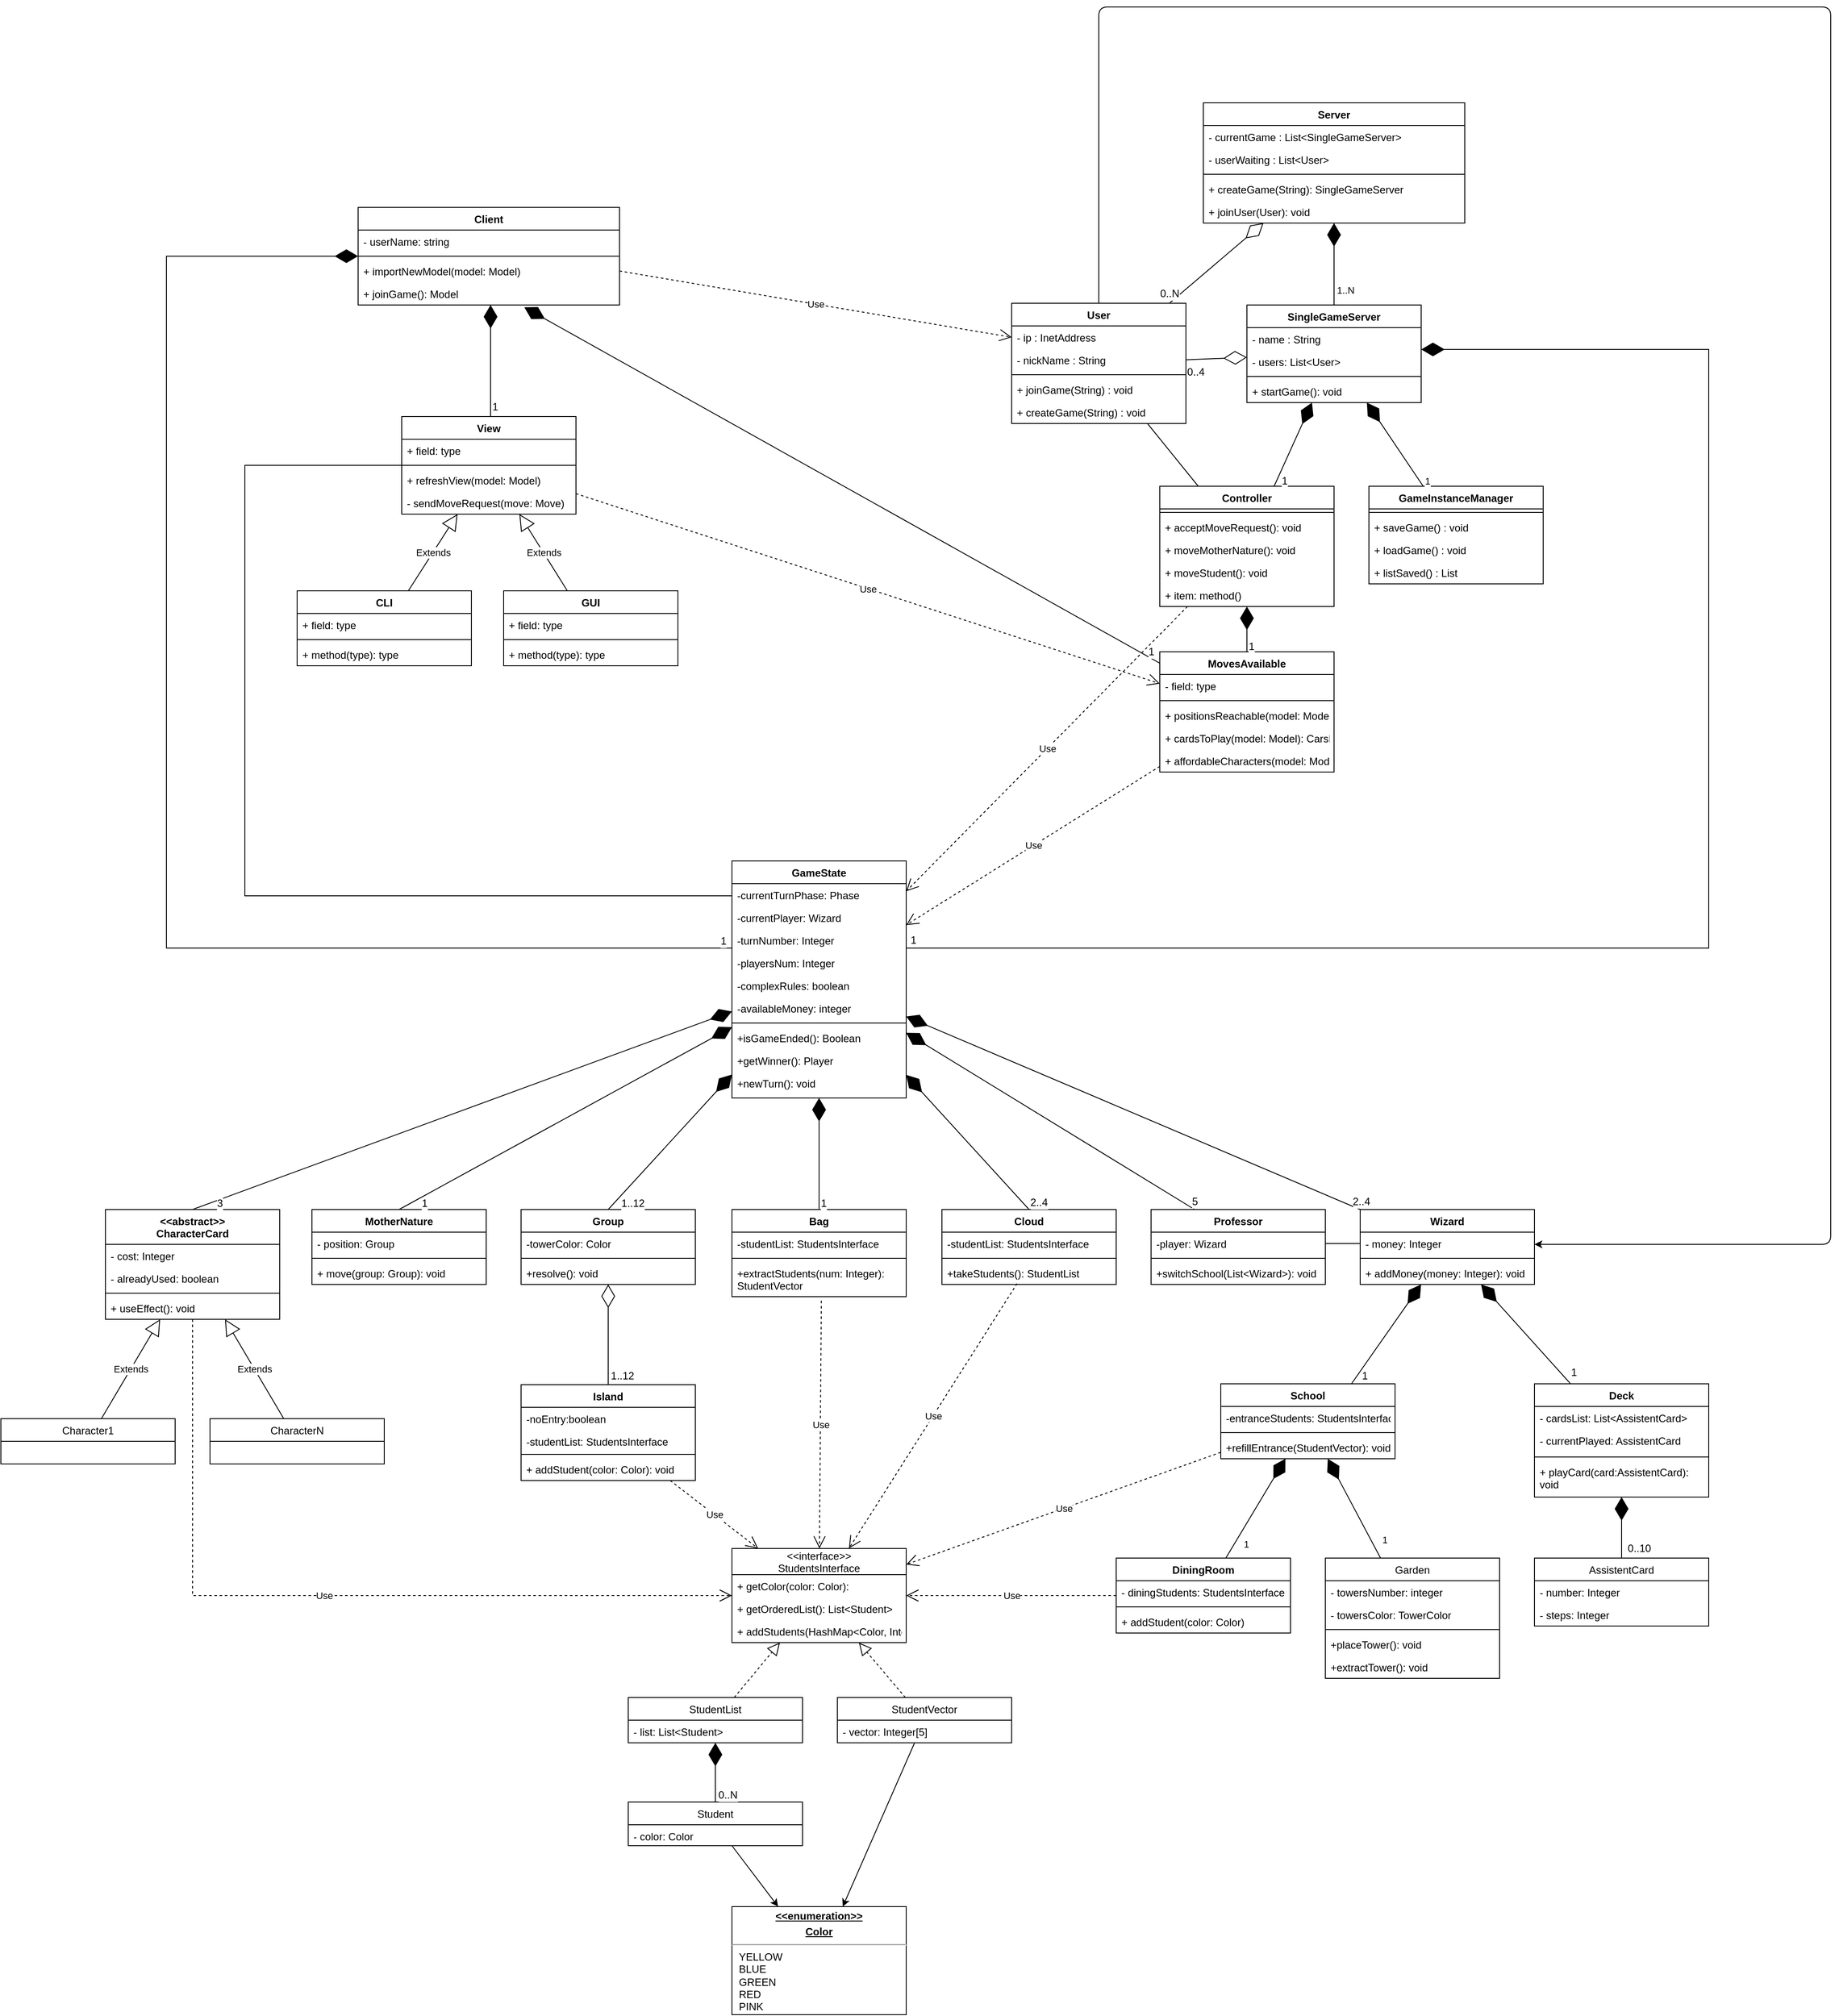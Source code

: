 <mxfile>
    <diagram id="vnExYP4DyEgC0_UBREQZ" name="Page-1">
        <mxGraphModel dx="1917" dy="819" grid="1" gridSize="10" guides="1" tooltips="1" connect="1" arrows="1" fold="1" page="0" pageScale="1" pageWidth="850" pageHeight="1100" math="0" shadow="0">
            <root>
                <mxCell id="0"/>
                <mxCell id="1" parent="0"/>
                <mxCell id="151" value="Use" style="endArrow=open;endSize=12;dashed=1;html=1;rounded=0;edgeStyle=orthogonalEdgeStyle;" parent="1" source="138" target="106" edge="1">
                    <mxGeometry width="160" relative="1" as="geometry">
                        <mxPoint x="-850" y="1529" as="sourcePoint"/>
                        <mxPoint x="-410" y="1780" as="targetPoint"/>
                        <Array as="points">
                            <mxPoint x="-1060" y="1723"/>
                        </Array>
                    </mxGeometry>
                </mxCell>
                <mxCell id="12" value="Server" style="swimlane;fontStyle=1;align=center;verticalAlign=top;childLayout=stackLayout;horizontal=1;startSize=26;horizontalStack=0;resizeParent=1;resizeParentMax=0;resizeLast=0;collapsible=1;marginBottom=0;" parent="1" vertex="1">
                    <mxGeometry x="100" y="10" width="300" height="138" as="geometry"/>
                </mxCell>
                <mxCell id="13" value="- currentGame : List&lt;SingleGameServer&gt;" style="text;strokeColor=none;fillColor=none;align=left;verticalAlign=top;spacingLeft=4;spacingRight=4;overflow=hidden;rotatable=0;points=[[0,0.5],[1,0.5]];portConstraint=eastwest;" parent="12" vertex="1">
                    <mxGeometry y="26" width="300" height="26" as="geometry"/>
                </mxCell>
                <mxCell id="19" value="- userWaiting : List&lt;User&gt;" style="text;strokeColor=none;fillColor=none;align=left;verticalAlign=top;spacingLeft=4;spacingRight=4;overflow=hidden;rotatable=0;points=[[0,0.5],[1,0.5]];portConstraint=eastwest;" parent="12" vertex="1">
                    <mxGeometry y="52" width="300" height="26" as="geometry"/>
                </mxCell>
                <mxCell id="14" value="" style="line;strokeWidth=1;fillColor=none;align=left;verticalAlign=middle;spacingTop=-1;spacingLeft=3;spacingRight=3;rotatable=0;labelPosition=right;points=[];portConstraint=eastwest;" parent="12" vertex="1">
                    <mxGeometry y="78" width="300" height="8" as="geometry"/>
                </mxCell>
                <mxCell id="15" value="+ createGame(String): SingleGameServer" style="text;strokeColor=none;fillColor=none;align=left;verticalAlign=top;spacingLeft=4;spacingRight=4;overflow=hidden;rotatable=0;points=[[0,0.5],[1,0.5]];portConstraint=eastwest;" parent="12" vertex="1">
                    <mxGeometry y="86" width="300" height="26" as="geometry"/>
                </mxCell>
                <mxCell id="18" value="+ joinUser(User): void" style="text;strokeColor=none;fillColor=none;align=left;verticalAlign=top;spacingLeft=4;spacingRight=4;overflow=hidden;rotatable=0;points=[[0,0.5],[1,0.5]];portConstraint=eastwest;" parent="12" vertex="1">
                    <mxGeometry y="112" width="300" height="26" as="geometry"/>
                </mxCell>
                <mxCell id="28" value="" style="endArrow=diamondThin;endFill=0;endSize=24;html=1;rounded=0;" parent="1" source="20" target="12" edge="1">
                    <mxGeometry width="160" relative="1" as="geometry">
                        <mxPoint x="-60" y="290" as="sourcePoint"/>
                        <mxPoint x="50" y="190" as="targetPoint"/>
                    </mxGeometry>
                </mxCell>
                <mxCell id="244" value="0..N" style="edgeLabel;html=1;align=center;verticalAlign=middle;resizable=0;points=[];fontSize=12;" parent="28" vertex="1" connectable="0">
                    <mxGeometry x="-0.85" y="1" relative="1" as="geometry">
                        <mxPoint x="-8" y="-4" as="offset"/>
                    </mxGeometry>
                </mxCell>
                <mxCell id="31" value="SingleGameServer" style="swimlane;fontStyle=1;align=center;verticalAlign=top;childLayout=stackLayout;horizontal=1;startSize=26;horizontalStack=0;resizeParent=1;resizeParentMax=0;resizeLast=0;collapsible=1;marginBottom=0;" parent="1" vertex="1">
                    <mxGeometry x="150" y="242" width="200" height="112" as="geometry"/>
                </mxCell>
                <mxCell id="32" value="- name : String" style="text;strokeColor=none;fillColor=none;align=left;verticalAlign=top;spacingLeft=4;spacingRight=4;overflow=hidden;rotatable=0;points=[[0,0.5],[1,0.5]];portConstraint=eastwest;" parent="31" vertex="1">
                    <mxGeometry y="26" width="200" height="26" as="geometry"/>
                </mxCell>
                <mxCell id="242" value="- users: List&lt;User&gt;" style="text;strokeColor=none;fillColor=none;align=left;verticalAlign=top;spacingLeft=4;spacingRight=4;overflow=hidden;rotatable=0;points=[[0,0.5],[1,0.5]];portConstraint=eastwest;labelBackgroundColor=none;fontSize=12;" parent="31" vertex="1">
                    <mxGeometry y="52" width="200" height="26" as="geometry"/>
                </mxCell>
                <mxCell id="33" value="" style="line;strokeWidth=1;fillColor=none;align=left;verticalAlign=middle;spacingTop=-1;spacingLeft=3;spacingRight=3;rotatable=0;labelPosition=right;points=[];portConstraint=eastwest;" parent="31" vertex="1">
                    <mxGeometry y="78" width="200" height="8" as="geometry"/>
                </mxCell>
                <mxCell id="34" value="+ startGame(): void&#10;" style="text;strokeColor=none;fillColor=none;align=left;verticalAlign=top;spacingLeft=4;spacingRight=4;overflow=hidden;rotatable=0;points=[[0,0.5],[1,0.5]];portConstraint=eastwest;" parent="31" vertex="1">
                    <mxGeometry y="86" width="200" height="26" as="geometry"/>
                </mxCell>
                <mxCell id="36" value="" style="endArrow=diamondThin;endFill=0;endSize=24;html=1;rounded=0;" parent="1" source="20" target="31" edge="1">
                    <mxGeometry width="160" relative="1" as="geometry">
                        <mxPoint x="230" y="440" as="sourcePoint"/>
                        <mxPoint x="390" y="440" as="targetPoint"/>
                    </mxGeometry>
                </mxCell>
                <mxCell id="243" value="0..4" style="edgeLabel;html=1;align=center;verticalAlign=middle;resizable=0;points=[];fontSize=12;" parent="36" vertex="1" connectable="0">
                    <mxGeometry x="-0.695" y="-1" relative="1" as="geometry">
                        <mxPoint y="13" as="offset"/>
                    </mxGeometry>
                </mxCell>
                <mxCell id="37" value="Client" style="swimlane;fontStyle=1;align=center;verticalAlign=top;childLayout=stackLayout;horizontal=1;startSize=26;horizontalStack=0;resizeParent=1;resizeParentMax=0;resizeLast=0;collapsible=1;marginBottom=0;" parent="1" vertex="1">
                    <mxGeometry x="-870" y="130" width="300" height="112" as="geometry"/>
                </mxCell>
                <mxCell id="38" value="- userName: string" style="text;strokeColor=none;fillColor=none;align=left;verticalAlign=top;spacingLeft=4;spacingRight=4;overflow=hidden;rotatable=0;points=[[0,0.5],[1,0.5]];portConstraint=eastwest;" parent="37" vertex="1">
                    <mxGeometry y="26" width="300" height="26" as="geometry"/>
                </mxCell>
                <mxCell id="39" value="" style="line;strokeWidth=1;fillColor=none;align=left;verticalAlign=middle;spacingTop=-1;spacingLeft=3;spacingRight=3;rotatable=0;labelPosition=right;points=[];portConstraint=eastwest;" parent="37" vertex="1">
                    <mxGeometry y="52" width="300" height="8" as="geometry"/>
                </mxCell>
                <mxCell id="40" value="+ importNewModel(model: Model)" style="text;strokeColor=none;fillColor=none;align=left;verticalAlign=top;spacingLeft=4;spacingRight=4;overflow=hidden;rotatable=0;points=[[0,0.5],[1,0.5]];portConstraint=eastwest;" parent="37" vertex="1">
                    <mxGeometry y="60" width="300" height="26" as="geometry"/>
                </mxCell>
                <mxCell id="41" value="+ joinGame(): Model" style="text;strokeColor=none;fillColor=none;align=left;verticalAlign=top;spacingLeft=4;spacingRight=4;overflow=hidden;rotatable=0;points=[[0,0.5],[1,0.5]];portConstraint=eastwest;" parent="37" vertex="1">
                    <mxGeometry y="86" width="300" height="26" as="geometry"/>
                </mxCell>
                <mxCell id="42" value="MovesAvailable" style="swimlane;fontStyle=1;align=center;verticalAlign=top;childLayout=stackLayout;horizontal=1;startSize=26;horizontalStack=0;resizeParent=1;resizeParentMax=0;resizeLast=0;collapsible=1;marginBottom=0;" parent="1" vertex="1">
                    <mxGeometry x="50" y="640" width="200" height="138" as="geometry"/>
                </mxCell>
                <mxCell id="43" value="- field: type" style="text;strokeColor=none;fillColor=none;align=left;verticalAlign=top;spacingLeft=4;spacingRight=4;overflow=hidden;rotatable=0;points=[[0,0.5],[1,0.5]];portConstraint=eastwest;" parent="42" vertex="1">
                    <mxGeometry y="26" width="200" height="26" as="geometry"/>
                </mxCell>
                <mxCell id="44" value="" style="line;strokeWidth=1;fillColor=none;align=left;verticalAlign=middle;spacingTop=-1;spacingLeft=3;spacingRight=3;rotatable=0;labelPosition=right;points=[];portConstraint=eastwest;" parent="42" vertex="1">
                    <mxGeometry y="52" width="200" height="8" as="geometry"/>
                </mxCell>
                <mxCell id="45" value="+ positionsReachable(model: Model): PositionsList" style="text;strokeColor=none;fillColor=none;align=left;verticalAlign=top;spacingLeft=4;spacingRight=4;overflow=hidden;rotatable=0;points=[[0,0.5],[1,0.5]];portConstraint=eastwest;" parent="42" vertex="1">
                    <mxGeometry y="60" width="200" height="26" as="geometry"/>
                </mxCell>
                <mxCell id="46" value="+ cardsToPlay(model: Model): CarsList" style="text;strokeColor=none;fillColor=none;align=left;verticalAlign=top;spacingLeft=4;spacingRight=4;overflow=hidden;rotatable=0;points=[[0,0.5],[1,0.5]];portConstraint=eastwest;" parent="42" vertex="1">
                    <mxGeometry y="86" width="200" height="26" as="geometry"/>
                </mxCell>
                <mxCell id="47" value="+ affordableCharacters(model: Model): CharList" style="text;strokeColor=none;fillColor=none;align=left;verticalAlign=top;spacingLeft=4;spacingRight=4;overflow=hidden;rotatable=0;points=[[0,0.5],[1,0.5]];portConstraint=eastwest;" parent="42" vertex="1">
                    <mxGeometry y="112" width="200" height="26" as="geometry"/>
                </mxCell>
                <mxCell id="48" value="View" style="swimlane;fontStyle=1;align=center;verticalAlign=top;childLayout=stackLayout;horizontal=1;startSize=26;horizontalStack=0;resizeParent=1;resizeParentMax=0;resizeLast=0;collapsible=1;marginBottom=0;" parent="1" vertex="1">
                    <mxGeometry x="-820" y="370" width="200" height="112" as="geometry"/>
                </mxCell>
                <mxCell id="49" value="+ field: type" style="text;strokeColor=none;fillColor=none;align=left;verticalAlign=top;spacingLeft=4;spacingRight=4;overflow=hidden;rotatable=0;points=[[0,0.5],[1,0.5]];portConstraint=eastwest;" parent="48" vertex="1">
                    <mxGeometry y="26" width="200" height="26" as="geometry"/>
                </mxCell>
                <mxCell id="50" value="" style="line;strokeWidth=1;fillColor=none;align=left;verticalAlign=middle;spacingTop=-1;spacingLeft=3;spacingRight=3;rotatable=0;labelPosition=right;points=[];portConstraint=eastwest;" parent="48" vertex="1">
                    <mxGeometry y="52" width="200" height="8" as="geometry"/>
                </mxCell>
                <mxCell id="51" value="+ refreshView(model: Model)&#10;" style="text;strokeColor=none;fillColor=none;align=left;verticalAlign=top;spacingLeft=4;spacingRight=4;overflow=hidden;rotatable=0;points=[[0,0.5],[1,0.5]];portConstraint=eastwest;" parent="48" vertex="1">
                    <mxGeometry y="60" width="200" height="26" as="geometry"/>
                </mxCell>
                <mxCell id="52" value="- sendMoveRequest(move: Move)" style="text;strokeColor=none;fillColor=none;align=left;verticalAlign=top;spacingLeft=4;spacingRight=4;overflow=hidden;rotatable=0;points=[[0,0.5],[1,0.5]];portConstraint=eastwest;" parent="48" vertex="1">
                    <mxGeometry y="86" width="200" height="26" as="geometry"/>
                </mxCell>
                <mxCell id="53" value="CLI" style="swimlane;fontStyle=1;align=center;verticalAlign=top;childLayout=stackLayout;horizontal=1;startSize=26;horizontalStack=0;resizeParent=1;resizeParentMax=0;resizeLast=0;collapsible=1;marginBottom=0;" parent="1" vertex="1">
                    <mxGeometry x="-940" y="570" width="200" height="86" as="geometry"/>
                </mxCell>
                <mxCell id="54" value="+ field: type" style="text;strokeColor=none;fillColor=none;align=left;verticalAlign=top;spacingLeft=4;spacingRight=4;overflow=hidden;rotatable=0;points=[[0,0.5],[1,0.5]];portConstraint=eastwest;" parent="53" vertex="1">
                    <mxGeometry y="26" width="200" height="26" as="geometry"/>
                </mxCell>
                <mxCell id="55" value="" style="line;strokeWidth=1;fillColor=none;align=left;verticalAlign=middle;spacingTop=-1;spacingLeft=3;spacingRight=3;rotatable=0;labelPosition=right;points=[];portConstraint=eastwest;" parent="53" vertex="1">
                    <mxGeometry y="52" width="200" height="8" as="geometry"/>
                </mxCell>
                <mxCell id="56" value="+ method(type): type" style="text;strokeColor=none;fillColor=none;align=left;verticalAlign=top;spacingLeft=4;spacingRight=4;overflow=hidden;rotatable=0;points=[[0,0.5],[1,0.5]];portConstraint=eastwest;" parent="53" vertex="1">
                    <mxGeometry y="60" width="200" height="26" as="geometry"/>
                </mxCell>
                <mxCell id="57" value="GUI" style="swimlane;fontStyle=1;align=center;verticalAlign=top;childLayout=stackLayout;horizontal=1;startSize=26;horizontalStack=0;resizeParent=1;resizeParentMax=0;resizeLast=0;collapsible=1;marginBottom=0;" parent="1" vertex="1">
                    <mxGeometry x="-703" y="570" width="200" height="86" as="geometry"/>
                </mxCell>
                <mxCell id="58" value="+ field: type" style="text;strokeColor=none;fillColor=none;align=left;verticalAlign=top;spacingLeft=4;spacingRight=4;overflow=hidden;rotatable=0;points=[[0,0.5],[1,0.5]];portConstraint=eastwest;" parent="57" vertex="1">
                    <mxGeometry y="26" width="200" height="26" as="geometry"/>
                </mxCell>
                <mxCell id="59" value="" style="line;strokeWidth=1;fillColor=none;align=left;verticalAlign=middle;spacingTop=-1;spacingLeft=3;spacingRight=3;rotatable=0;labelPosition=right;points=[];portConstraint=eastwest;" parent="57" vertex="1">
                    <mxGeometry y="52" width="200" height="8" as="geometry"/>
                </mxCell>
                <mxCell id="60" value="+ method(type): type" style="text;strokeColor=none;fillColor=none;align=left;verticalAlign=top;spacingLeft=4;spacingRight=4;overflow=hidden;rotatable=0;points=[[0,0.5],[1,0.5]];portConstraint=eastwest;" parent="57" vertex="1">
                    <mxGeometry y="60" width="200" height="26" as="geometry"/>
                </mxCell>
                <mxCell id="61" value="" style="endArrow=diamondThin;endFill=1;endSize=24;html=1;entryX=0.636;entryY=1.104;entryDx=0;entryDy=0;entryPerimeter=0;" parent="1" source="42" target="41" edge="1">
                    <mxGeometry width="160" relative="1" as="geometry">
                        <mxPoint x="-815" y="282" as="sourcePoint"/>
                        <mxPoint x="-655" y="282" as="targetPoint"/>
                    </mxGeometry>
                </mxCell>
                <mxCell id="236" value="1" style="edgeLabel;html=1;align=center;verticalAlign=middle;resizable=0;points=[];fontSize=12;" parent="61" vertex="1" connectable="0">
                    <mxGeometry x="-0.979" y="-1" relative="1" as="geometry">
                        <mxPoint x="-3" y="-8" as="offset"/>
                    </mxGeometry>
                </mxCell>
                <mxCell id="62" value="Extends" style="endArrow=block;endSize=16;endFill=0;html=1;" parent="1" source="57" target="48" edge="1">
                    <mxGeometry width="160" relative="1" as="geometry">
                        <mxPoint x="-1025" y="839" as="sourcePoint"/>
                        <mxPoint x="-865" y="839" as="targetPoint"/>
                    </mxGeometry>
                </mxCell>
                <mxCell id="63" value="Extends" style="endArrow=block;endSize=16;endFill=0;html=1;" parent="1" source="53" target="48" edge="1">
                    <mxGeometry width="160" relative="1" as="geometry">
                        <mxPoint x="-1225" y="839" as="sourcePoint"/>
                        <mxPoint x="-1065" y="839" as="targetPoint"/>
                    </mxGeometry>
                </mxCell>
                <mxCell id="64" value="" style="endArrow=diamondThin;endFill=1;endSize=24;html=1;" parent="1" edge="1">
                    <mxGeometry width="160" relative="1" as="geometry">
                        <mxPoint x="-718" y="370" as="sourcePoint"/>
                        <mxPoint x="-718" y="242" as="targetPoint"/>
                    </mxGeometry>
                </mxCell>
                <mxCell id="237" value="1" style="edgeLabel;html=1;align=center;verticalAlign=middle;resizable=0;points=[];fontSize=12;" parent="64" vertex="1" connectable="0">
                    <mxGeometry x="-0.819" relative="1" as="geometry">
                        <mxPoint x="5" as="offset"/>
                    </mxGeometry>
                </mxCell>
                <mxCell id="65" value="Use" style="endArrow=open;endSize=12;dashed=1;html=1;" parent="1" source="48" target="42" edge="1">
                    <mxGeometry width="160" relative="1" as="geometry">
                        <mxPoint x="-1045" y="465.5" as="sourcePoint"/>
                        <mxPoint x="-885" y="465.5" as="targetPoint"/>
                    </mxGeometry>
                </mxCell>
                <mxCell id="66" value="GameInstanceManager" style="swimlane;fontStyle=1;align=center;verticalAlign=top;childLayout=stackLayout;horizontal=1;startSize=26;horizontalStack=0;resizeParent=1;resizeParentMax=0;resizeLast=0;collapsible=1;marginBottom=0;" parent="1" vertex="1">
                    <mxGeometry x="290" y="450" width="200" height="112" as="geometry"/>
                </mxCell>
                <mxCell id="68" value="" style="line;strokeWidth=1;fillColor=none;align=left;verticalAlign=middle;spacingTop=-1;spacingLeft=3;spacingRight=3;rotatable=0;labelPosition=right;points=[];portConstraint=eastwest;" parent="66" vertex="1">
                    <mxGeometry y="26" width="200" height="8" as="geometry"/>
                </mxCell>
                <mxCell id="69" value="+ saveGame() : void" style="text;strokeColor=none;fillColor=none;align=left;verticalAlign=top;spacingLeft=4;spacingRight=4;overflow=hidden;rotatable=0;points=[[0,0.5],[1,0.5]];portConstraint=eastwest;" parent="66" vertex="1">
                    <mxGeometry y="34" width="200" height="26" as="geometry"/>
                </mxCell>
                <mxCell id="70" value="+ loadGame() : void" style="text;strokeColor=none;fillColor=none;align=left;verticalAlign=top;spacingLeft=4;spacingRight=4;overflow=hidden;rotatable=0;points=[[0,0.5],[1,0.5]];portConstraint=eastwest;" parent="66" vertex="1">
                    <mxGeometry y="60" width="200" height="26" as="geometry"/>
                </mxCell>
                <mxCell id="71" value="+ listSaved() : List" style="text;strokeColor=none;fillColor=none;align=left;verticalAlign=top;spacingLeft=4;spacingRight=4;overflow=hidden;rotatable=0;points=[[0,0.5],[1,0.5]];portConstraint=eastwest;" parent="66" vertex="1">
                    <mxGeometry y="86" width="200" height="26" as="geometry"/>
                </mxCell>
                <mxCell id="72" value="" style="endArrow=diamondThin;endFill=1;endSize=24;html=1;rounded=0;sketch=0;" parent="1" source="66" target="31" edge="1">
                    <mxGeometry width="160" relative="1" as="geometry">
                        <mxPoint x="363" y="590" as="sourcePoint"/>
                        <mxPoint x="370" y="520" as="targetPoint"/>
                    </mxGeometry>
                </mxCell>
                <mxCell id="193" value="1" style="edgeLabel;html=1;align=center;verticalAlign=middle;resizable=0;points=[];" parent="72" vertex="1" connectable="0">
                    <mxGeometry x="-0.616" y="-1" relative="1" as="geometry">
                        <mxPoint x="16" y="13" as="offset"/>
                    </mxGeometry>
                </mxCell>
                <mxCell id="73" value="GameState" style="swimlane;fontStyle=1;align=center;verticalAlign=top;childLayout=stackLayout;horizontal=1;startSize=26;horizontalStack=0;resizeParent=1;resizeParentMax=0;resizeLast=0;collapsible=1;marginBottom=0;" parent="1" vertex="1">
                    <mxGeometry x="-441" y="880" width="200" height="272" as="geometry"/>
                </mxCell>
                <mxCell id="250" value="-currentTurnPhase: Phase" style="text;strokeColor=none;fillColor=none;align=left;verticalAlign=top;spacingLeft=4;spacingRight=4;overflow=hidden;rotatable=0;points=[[0,0.5],[1,0.5]];portConstraint=eastwest;" vertex="1" parent="73">
                    <mxGeometry y="26" width="200" height="26" as="geometry"/>
                </mxCell>
                <mxCell id="74" value="-currentPlayer: Wizard" style="text;strokeColor=none;fillColor=none;align=left;verticalAlign=top;spacingLeft=4;spacingRight=4;overflow=hidden;rotatable=0;points=[[0,0.5],[1,0.5]];portConstraint=eastwest;" parent="73" vertex="1">
                    <mxGeometry y="52" width="200" height="26" as="geometry"/>
                </mxCell>
                <mxCell id="75" value="-turnNumber: Integer" style="text;strokeColor=none;fillColor=none;align=left;verticalAlign=top;spacingLeft=4;spacingRight=4;overflow=hidden;rotatable=0;points=[[0,0.5],[1,0.5]];portConstraint=eastwest;" parent="73" vertex="1">
                    <mxGeometry y="78" width="200" height="26" as="geometry"/>
                </mxCell>
                <mxCell id="245" value="-playersNum: Integer" style="text;strokeColor=none;fillColor=none;align=left;verticalAlign=top;spacingLeft=4;spacingRight=4;overflow=hidden;rotatable=0;points=[[0,0.5],[1,0.5]];portConstraint=eastwest;" parent="73" vertex="1">
                    <mxGeometry y="104" width="200" height="26" as="geometry"/>
                </mxCell>
                <mxCell id="76" value="-complexRules: boolean" style="text;strokeColor=none;fillColor=none;align=left;verticalAlign=top;spacingLeft=4;spacingRight=4;overflow=hidden;rotatable=0;points=[[0,0.5],[1,0.5]];portConstraint=eastwest;" parent="73" vertex="1">
                    <mxGeometry y="130" width="200" height="26" as="geometry"/>
                </mxCell>
                <mxCell id="249" value="-availableMoney: integer" style="text;strokeColor=none;fillColor=none;align=left;verticalAlign=top;spacingLeft=4;spacingRight=4;overflow=hidden;rotatable=0;points=[[0,0.5],[1,0.5]];portConstraint=eastwest;" vertex="1" parent="73">
                    <mxGeometry y="156" width="200" height="26" as="geometry"/>
                </mxCell>
                <mxCell id="77" value="" style="line;strokeWidth=1;fillColor=none;align=left;verticalAlign=middle;spacingTop=-1;spacingLeft=3;spacingRight=3;rotatable=0;labelPosition=right;points=[];portConstraint=eastwest;" parent="73" vertex="1">
                    <mxGeometry y="182" width="200" height="8" as="geometry"/>
                </mxCell>
                <mxCell id="78" value="+isGameEnded(): Boolean" style="text;strokeColor=none;fillColor=none;align=left;verticalAlign=top;spacingLeft=4;spacingRight=4;overflow=hidden;rotatable=0;points=[[0,0.5],[1,0.5]];portConstraint=eastwest;" parent="73" vertex="1">
                    <mxGeometry y="190" width="200" height="26" as="geometry"/>
                </mxCell>
                <mxCell id="79" value="+getWinner(): Player" style="text;strokeColor=none;fillColor=none;align=left;verticalAlign=top;spacingLeft=4;spacingRight=4;overflow=hidden;rotatable=0;points=[[0,0.5],[1,0.5]];portConstraint=eastwest;" parent="73" vertex="1">
                    <mxGeometry y="216" width="200" height="26" as="geometry"/>
                </mxCell>
                <mxCell id="80" value="+newTurn(): void" style="text;strokeColor=none;fillColor=none;align=left;verticalAlign=top;spacingLeft=4;spacingRight=4;overflow=hidden;rotatable=0;points=[[0,0.5],[1,0.5]];portConstraint=eastwest;" parent="73" vertex="1">
                    <mxGeometry y="242" width="200" height="30" as="geometry"/>
                </mxCell>
                <mxCell id="81" value="Cloud" style="swimlane;fontStyle=1;align=center;verticalAlign=top;childLayout=stackLayout;horizontal=1;startSize=26;horizontalStack=0;resizeParent=1;resizeParentMax=0;resizeLast=0;collapsible=1;marginBottom=0;" parent="1" vertex="1">
                    <mxGeometry x="-200" y="1280" width="200" height="86" as="geometry"/>
                </mxCell>
                <mxCell id="82" value="-studentList: StudentsInterface" style="text;strokeColor=none;fillColor=none;align=left;verticalAlign=top;spacingLeft=4;spacingRight=4;overflow=hidden;rotatable=0;points=[[0,0.5],[1,0.5]];portConstraint=eastwest;" parent="81" vertex="1">
                    <mxGeometry y="26" width="200" height="26" as="geometry"/>
                </mxCell>
                <mxCell id="83" value="" style="line;strokeWidth=1;fillColor=none;align=left;verticalAlign=middle;spacingTop=-1;spacingLeft=3;spacingRight=3;rotatable=0;labelPosition=right;points=[];portConstraint=eastwest;" parent="81" vertex="1">
                    <mxGeometry y="52" width="200" height="8" as="geometry"/>
                </mxCell>
                <mxCell id="84" value="+takeStudents(): StudentList&#10;" style="text;strokeColor=none;fillColor=none;align=left;verticalAlign=top;spacingLeft=4;spacingRight=4;overflow=hidden;rotatable=0;points=[[0,0.5],[1,0.5]];portConstraint=eastwest;" parent="81" vertex="1">
                    <mxGeometry y="60" width="200" height="26" as="geometry"/>
                </mxCell>
                <mxCell id="85" value="Bag" style="swimlane;fontStyle=1;align=center;verticalAlign=top;childLayout=stackLayout;horizontal=1;startSize=26;horizontalStack=0;resizeParent=1;resizeParentMax=0;resizeLast=0;collapsible=1;marginBottom=0;" parent="1" vertex="1">
                    <mxGeometry x="-441" y="1280" width="200" height="100" as="geometry"/>
                </mxCell>
                <mxCell id="86" value="-studentList: StudentsInterface" style="text;strokeColor=none;fillColor=none;align=left;verticalAlign=top;spacingLeft=4;spacingRight=4;overflow=hidden;rotatable=0;points=[[0,0.5],[1,0.5]];portConstraint=eastwest;" parent="85" vertex="1">
                    <mxGeometry y="26" width="200" height="26" as="geometry"/>
                </mxCell>
                <mxCell id="87" value="" style="line;strokeWidth=1;fillColor=none;align=left;verticalAlign=middle;spacingTop=-1;spacingLeft=3;spacingRight=3;rotatable=0;labelPosition=right;points=[];portConstraint=eastwest;" parent="85" vertex="1">
                    <mxGeometry y="52" width="200" height="8" as="geometry"/>
                </mxCell>
                <mxCell id="88" value="+extractStudents(num: Integer): &#10;StudentVector" style="text;strokeColor=none;fillColor=none;align=left;verticalAlign=top;spacingLeft=4;spacingRight=4;overflow=hidden;rotatable=0;points=[[0,0.5],[1,0.5]];portConstraint=eastwest;" parent="85" vertex="1">
                    <mxGeometry y="60" width="200" height="40" as="geometry"/>
                </mxCell>
                <mxCell id="89" value="Group" style="swimlane;fontStyle=1;align=center;verticalAlign=top;childLayout=stackLayout;horizontal=1;startSize=26;horizontalStack=0;resizeParent=1;resizeParentMax=0;resizeLast=0;collapsible=1;marginBottom=0;" parent="1" vertex="1">
                    <mxGeometry x="-683" y="1280" width="200" height="86" as="geometry"/>
                </mxCell>
                <mxCell id="90" value="-towerColor: Color" style="text;strokeColor=none;fillColor=none;align=left;verticalAlign=top;spacingLeft=4;spacingRight=4;overflow=hidden;rotatable=0;points=[[0,0.5],[1,0.5]];portConstraint=eastwest;" parent="89" vertex="1">
                    <mxGeometry y="26" width="200" height="26" as="geometry"/>
                </mxCell>
                <mxCell id="91" value="" style="line;strokeWidth=1;fillColor=none;align=left;verticalAlign=middle;spacingTop=-1;spacingLeft=3;spacingRight=3;rotatable=0;labelPosition=right;points=[];portConstraint=eastwest;" parent="89" vertex="1">
                    <mxGeometry y="52" width="200" height="8" as="geometry"/>
                </mxCell>
                <mxCell id="92" value="+resolve(): void&#10;" style="text;strokeColor=none;fillColor=none;align=left;verticalAlign=top;spacingLeft=4;spacingRight=4;overflow=hidden;rotatable=0;points=[[0,0.5],[1,0.5]];portConstraint=eastwest;" parent="89" vertex="1">
                    <mxGeometry y="60" width="200" height="26" as="geometry"/>
                </mxCell>
                <mxCell id="93" value="Professor" style="swimlane;fontStyle=1;align=center;verticalAlign=top;childLayout=stackLayout;horizontal=1;startSize=26;horizontalStack=0;resizeParent=1;resizeParentMax=0;resizeLast=0;collapsible=1;marginBottom=0;" parent="1" vertex="1">
                    <mxGeometry x="40" y="1280" width="200" height="86" as="geometry"/>
                </mxCell>
                <mxCell id="94" value="-player: Wizard" style="text;strokeColor=none;fillColor=none;align=left;verticalAlign=top;spacingLeft=4;spacingRight=4;overflow=hidden;rotatable=0;points=[[0,0.5],[1,0.5]];portConstraint=eastwest;" parent="93" vertex="1">
                    <mxGeometry y="26" width="200" height="26" as="geometry"/>
                </mxCell>
                <mxCell id="95" value="" style="line;strokeWidth=1;fillColor=none;align=left;verticalAlign=middle;spacingTop=-1;spacingLeft=3;spacingRight=3;rotatable=0;labelPosition=right;points=[];portConstraint=eastwest;" parent="93" vertex="1">
                    <mxGeometry y="52" width="200" height="8" as="geometry"/>
                </mxCell>
                <mxCell id="96" value="+switchSchool(List&lt;Wizard&gt;): void" style="text;strokeColor=none;fillColor=none;align=left;verticalAlign=top;spacingLeft=4;spacingRight=4;overflow=hidden;rotatable=0;points=[[0,0.5],[1,0.5]];portConstraint=eastwest;" parent="93" vertex="1">
                    <mxGeometry y="60" width="200" height="26" as="geometry"/>
                </mxCell>
                <mxCell id="97" value="Island" style="swimlane;fontStyle=1;align=center;verticalAlign=top;childLayout=stackLayout;horizontal=1;startSize=26;horizontalStack=0;resizeParent=1;resizeParentMax=0;resizeLast=0;collapsible=1;marginBottom=0;" parent="1" vertex="1">
                    <mxGeometry x="-683" y="1481" width="200" height="110" as="geometry">
                        <mxRectangle x="-695" y="1500" width="70" height="26" as="alternateBounds"/>
                    </mxGeometry>
                </mxCell>
                <mxCell id="98" value="-noEntry:boolean" style="text;strokeColor=none;fillColor=none;align=left;verticalAlign=top;spacingLeft=4;spacingRight=4;overflow=hidden;rotatable=0;points=[[0,0.5],[1,0.5]];portConstraint=eastwest;" parent="97" vertex="1">
                    <mxGeometry y="26" width="200" height="26" as="geometry"/>
                </mxCell>
                <mxCell id="99" value="-studentList: StudentsInterface" style="text;strokeColor=none;fillColor=none;align=left;verticalAlign=top;spacingLeft=4;spacingRight=4;overflow=hidden;rotatable=0;points=[[0,0.5],[1,0.5]];portConstraint=eastwest;" parent="97" vertex="1">
                    <mxGeometry y="52" width="200" height="24" as="geometry"/>
                </mxCell>
                <mxCell id="100" value="" style="line;strokeWidth=1;fillColor=none;align=left;verticalAlign=middle;spacingTop=-1;spacingLeft=3;spacingRight=3;rotatable=0;labelPosition=right;points=[];portConstraint=eastwest;" parent="97" vertex="1">
                    <mxGeometry y="76" width="200" height="8" as="geometry"/>
                </mxCell>
                <mxCell id="101" value="+ addStudent(color: Color): void" style="text;strokeColor=none;fillColor=none;align=left;verticalAlign=top;spacingLeft=4;spacingRight=4;overflow=hidden;rotatable=0;points=[[0,0.5],[1,0.5]];portConstraint=eastwest;" parent="97" vertex="1">
                    <mxGeometry y="84" width="200" height="26" as="geometry"/>
                </mxCell>
                <mxCell id="102" value="StudentList" style="swimlane;fontStyle=0;childLayout=stackLayout;horizontal=1;startSize=26;fillColor=none;horizontalStack=0;resizeParent=1;resizeParentMax=0;resizeLast=0;collapsible=1;marginBottom=0;" parent="1" vertex="1">
                    <mxGeometry x="-560" y="1840" width="200" height="52" as="geometry"/>
                </mxCell>
                <mxCell id="207" value="- list: List&lt;Student&gt;" style="text;strokeColor=none;fillColor=none;align=left;verticalAlign=top;spacingLeft=4;spacingRight=4;overflow=hidden;rotatable=0;points=[[0,0.5],[1,0.5]];portConstraint=eastwest;" parent="102" vertex="1">
                    <mxGeometry y="26" width="200" height="26" as="geometry"/>
                </mxCell>
                <mxCell id="205" style="sketch=0;html=1;rounded=0;" parent="1" source="103" target="201" edge="1">
                    <mxGeometry relative="1" as="geometry">
                        <mxPoint x="-430" y="2171" as="targetPoint"/>
                    </mxGeometry>
                </mxCell>
                <mxCell id="103" value="StudentVector" style="swimlane;fontStyle=0;childLayout=stackLayout;horizontal=1;startSize=26;fillColor=none;horizontalStack=0;resizeParent=1;resizeParentMax=0;resizeLast=0;collapsible=1;marginBottom=0;" parent="1" vertex="1">
                    <mxGeometry x="-320" y="1840" width="200" height="52" as="geometry"/>
                </mxCell>
                <mxCell id="206" value="- vector: Integer[5]" style="text;strokeColor=none;fillColor=none;align=left;verticalAlign=top;spacingLeft=4;spacingRight=4;overflow=hidden;rotatable=0;points=[[0,0.5],[1,0.5]];portConstraint=eastwest;" parent="103" vertex="1">
                    <mxGeometry y="26" width="200" height="26" as="geometry"/>
                </mxCell>
                <mxCell id="204" style="edgeStyle=none;sketch=0;html=1;" parent="1" source="104" target="201" edge="1">
                    <mxGeometry relative="1" as="geometry"/>
                </mxCell>
                <mxCell id="104" value="Student" style="swimlane;fontStyle=0;childLayout=stackLayout;horizontal=1;startSize=26;fillColor=none;horizontalStack=0;resizeParent=1;resizeParentMax=0;resizeLast=0;collapsible=1;marginBottom=0;" parent="1" vertex="1">
                    <mxGeometry x="-560" y="1960" width="200" height="50" as="geometry"/>
                </mxCell>
                <mxCell id="105" value="- color: Color" style="text;strokeColor=none;fillColor=none;align=left;verticalAlign=top;spacingLeft=4;spacingRight=4;overflow=hidden;rotatable=0;points=[[0,0.5],[1,0.5]];portConstraint=eastwest;" parent="104" vertex="1">
                    <mxGeometry y="26" width="200" height="24" as="geometry"/>
                </mxCell>
                <mxCell id="106" value="&lt;&lt;interface&gt;&gt;&#10;StudentsInterface" style="swimlane;fontStyle=0;childLayout=stackLayout;horizontal=1;startSize=30;fillColor=none;horizontalStack=0;resizeParent=1;resizeParentMax=0;resizeLast=0;collapsible=1;marginBottom=0;" parent="1" vertex="1">
                    <mxGeometry x="-441" y="1669" width="200" height="108" as="geometry"/>
                </mxCell>
                <mxCell id="107" value="+ getColor(color: Color):" style="text;strokeColor=none;fillColor=none;align=left;verticalAlign=top;spacingLeft=4;spacingRight=4;overflow=hidden;rotatable=0;points=[[0,0.5],[1,0.5]];portConstraint=eastwest;" parent="106" vertex="1">
                    <mxGeometry y="30" width="200" height="26" as="geometry"/>
                </mxCell>
                <mxCell id="108" value="+ getOrderedList(): List&lt;Student&gt;" style="text;strokeColor=none;fillColor=none;align=left;verticalAlign=top;spacingLeft=4;spacingRight=4;overflow=hidden;rotatable=0;points=[[0,0.5],[1,0.5]];portConstraint=eastwest;" parent="106" vertex="1">
                    <mxGeometry y="56" width="200" height="26" as="geometry"/>
                </mxCell>
                <mxCell id="109" value="+ addStudents(HashMap&lt;Color, Integer&gt;): void" style="text;strokeColor=none;fillColor=none;align=left;verticalAlign=top;spacingLeft=4;spacingRight=4;overflow=hidden;rotatable=0;points=[[0,0.5],[1,0.5]];portConstraint=eastwest;" parent="106" vertex="1">
                    <mxGeometry y="82" width="200" height="26" as="geometry"/>
                </mxCell>
                <mxCell id="110" value="Wizard" style="swimlane;fontStyle=1;align=center;verticalAlign=top;childLayout=stackLayout;horizontal=1;startSize=26;horizontalStack=0;resizeParent=1;resizeParentMax=0;resizeLast=0;collapsible=1;marginBottom=0;" parent="1" vertex="1">
                    <mxGeometry x="280" y="1280" width="200" height="86" as="geometry"/>
                </mxCell>
                <mxCell id="111" value="- money: Integer" style="text;strokeColor=none;fillColor=none;align=left;verticalAlign=top;spacingLeft=4;spacingRight=4;overflow=hidden;rotatable=0;points=[[0,0.5],[1,0.5]];portConstraint=eastwest;" parent="110" vertex="1">
                    <mxGeometry y="26" width="200" height="26" as="geometry"/>
                </mxCell>
                <mxCell id="112" value="" style="line;strokeWidth=1;fillColor=none;align=left;verticalAlign=middle;spacingTop=-1;spacingLeft=3;spacingRight=3;rotatable=0;labelPosition=right;points=[];portConstraint=eastwest;" parent="110" vertex="1">
                    <mxGeometry y="52" width="200" height="8" as="geometry"/>
                </mxCell>
                <mxCell id="113" value="+ addMoney(money: Integer): void&#10;" style="text;strokeColor=none;fillColor=none;align=left;verticalAlign=top;spacingLeft=4;spacingRight=4;overflow=hidden;rotatable=0;points=[[0,0.5],[1,0.5]];portConstraint=eastwest;" parent="110" vertex="1">
                    <mxGeometry y="60" width="200" height="26" as="geometry"/>
                </mxCell>
                <mxCell id="114" value="School" style="swimlane;fontStyle=1;align=center;verticalAlign=top;childLayout=stackLayout;horizontal=1;startSize=26;horizontalStack=0;resizeParent=1;resizeParentMax=0;resizeLast=0;collapsible=1;marginBottom=0;" parent="1" vertex="1">
                    <mxGeometry x="120" y="1480" width="200" height="86" as="geometry"/>
                </mxCell>
                <mxCell id="115" value="-entranceStudents: StudentsInterface" style="text;strokeColor=none;fillColor=none;align=left;verticalAlign=top;spacingLeft=4;spacingRight=4;overflow=hidden;rotatable=0;points=[[0,0.5],[1,0.5]];portConstraint=eastwest;" parent="114" vertex="1">
                    <mxGeometry y="26" width="200" height="26" as="geometry"/>
                </mxCell>
                <mxCell id="116" value="" style="line;strokeWidth=1;fillColor=none;align=left;verticalAlign=middle;spacingTop=-1;spacingLeft=3;spacingRight=3;rotatable=0;labelPosition=right;points=[];portConstraint=eastwest;" parent="114" vertex="1">
                    <mxGeometry y="52" width="200" height="8" as="geometry"/>
                </mxCell>
                <mxCell id="117" value="+refillEntrance(StudentVector): void" style="text;strokeColor=none;fillColor=none;align=left;verticalAlign=top;spacingLeft=4;spacingRight=4;overflow=hidden;rotatable=0;points=[[0,0.5],[1,0.5]];portConstraint=eastwest;" parent="114" vertex="1">
                    <mxGeometry y="60" width="200" height="26" as="geometry"/>
                </mxCell>
                <mxCell id="118" value="DiningRoom" style="swimlane;fontStyle=1;align=center;verticalAlign=top;childLayout=stackLayout;horizontal=1;startSize=26;horizontalStack=0;resizeParent=1;resizeParentMax=0;resizeLast=0;collapsible=1;marginBottom=0;" parent="1" vertex="1">
                    <mxGeometry y="1680" width="200" height="86" as="geometry"/>
                </mxCell>
                <mxCell id="119" value="- diningStudents: StudentsInterface" style="text;strokeColor=none;fillColor=none;align=left;verticalAlign=top;spacingLeft=4;spacingRight=4;overflow=hidden;rotatable=0;points=[[0,0.5],[1,0.5]];portConstraint=eastwest;" parent="118" vertex="1">
                    <mxGeometry y="26" width="200" height="26" as="geometry"/>
                </mxCell>
                <mxCell id="120" value="" style="line;strokeWidth=1;fillColor=none;align=left;verticalAlign=middle;spacingTop=-1;spacingLeft=3;spacingRight=3;rotatable=0;labelPosition=right;points=[];portConstraint=eastwest;" parent="118" vertex="1">
                    <mxGeometry y="52" width="200" height="8" as="geometry"/>
                </mxCell>
                <mxCell id="121" value="+ addStudent(color: Color)" style="text;strokeColor=none;fillColor=none;align=left;verticalAlign=top;spacingLeft=4;spacingRight=4;overflow=hidden;rotatable=0;points=[[0,0.5],[1,0.5]];portConstraint=eastwest;" parent="118" vertex="1">
                    <mxGeometry y="60" width="200" height="26" as="geometry"/>
                </mxCell>
                <mxCell id="122" value="Garden" style="swimlane;fontStyle=0;childLayout=stackLayout;horizontal=1;startSize=26;fillColor=none;horizontalStack=0;resizeParent=1;resizeParentMax=0;resizeLast=0;collapsible=1;marginBottom=0;" parent="1" vertex="1">
                    <mxGeometry x="240" y="1680" width="200" height="138" as="geometry"/>
                </mxCell>
                <mxCell id="123" value="- towersNumber: integer" style="text;strokeColor=none;fillColor=none;align=left;verticalAlign=top;spacingLeft=4;spacingRight=4;overflow=hidden;rotatable=0;points=[[0,0.5],[1,0.5]];portConstraint=eastwest;" parent="122" vertex="1">
                    <mxGeometry y="26" width="200" height="26" as="geometry"/>
                </mxCell>
                <mxCell id="124" value="- towersColor: TowerColor" style="text;strokeColor=none;fillColor=none;align=left;verticalAlign=top;spacingLeft=4;spacingRight=4;overflow=hidden;rotatable=0;points=[[0,0.5],[1,0.5]];portConstraint=eastwest;" parent="122" vertex="1">
                    <mxGeometry y="52" width="200" height="26" as="geometry"/>
                </mxCell>
                <mxCell id="248" value="" style="line;strokeWidth=1;fillColor=none;align=left;verticalAlign=middle;spacingTop=-1;spacingLeft=3;spacingRight=3;rotatable=0;labelPosition=right;points=[];portConstraint=eastwest;" parent="122" vertex="1">
                    <mxGeometry y="78" width="200" height="8" as="geometry"/>
                </mxCell>
                <mxCell id="247" value="+placeTower(): void" style="text;strokeColor=none;fillColor=none;align=left;verticalAlign=top;spacingLeft=4;spacingRight=4;overflow=hidden;rotatable=0;points=[[0,0.5],[1,0.5]];portConstraint=eastwest;" parent="122" vertex="1">
                    <mxGeometry y="86" width="200" height="26" as="geometry"/>
                </mxCell>
                <mxCell id="246" value="+extractTower(): void" style="text;strokeColor=none;fillColor=none;align=left;verticalAlign=top;spacingLeft=4;spacingRight=4;overflow=hidden;rotatable=0;points=[[0,0.5],[1,0.5]];portConstraint=eastwest;" parent="122" vertex="1">
                    <mxGeometry y="112" width="200" height="26" as="geometry"/>
                </mxCell>
                <mxCell id="125" value="Deck" style="swimlane;fontStyle=1;align=center;verticalAlign=top;childLayout=stackLayout;horizontal=1;startSize=26;horizontalStack=0;resizeParent=1;resizeParentMax=0;resizeLast=0;collapsible=1;marginBottom=0;" parent="1" vertex="1">
                    <mxGeometry x="480" y="1480" width="200" height="130" as="geometry"/>
                </mxCell>
                <mxCell id="126" value="- cardsList: List&lt;AssistentCard&gt;" style="text;strokeColor=none;fillColor=none;align=left;verticalAlign=top;spacingLeft=4;spacingRight=4;overflow=hidden;rotatable=0;points=[[0,0.5],[1,0.5]];portConstraint=eastwest;" parent="125" vertex="1">
                    <mxGeometry y="26" width="200" height="26" as="geometry"/>
                </mxCell>
                <mxCell id="127" value="- currentPlayed: AssistentCard" style="text;strokeColor=none;fillColor=none;align=left;verticalAlign=top;spacingLeft=4;spacingRight=4;overflow=hidden;rotatable=0;points=[[0,0.5],[1,0.5]];portConstraint=eastwest;" parent="125" vertex="1">
                    <mxGeometry y="52" width="200" height="28" as="geometry"/>
                </mxCell>
                <mxCell id="128" value="" style="line;strokeWidth=1;fillColor=none;align=left;verticalAlign=middle;spacingTop=-1;spacingLeft=3;spacingRight=3;rotatable=0;labelPosition=right;points=[];portConstraint=eastwest;" parent="125" vertex="1">
                    <mxGeometry y="80" width="200" height="8" as="geometry"/>
                </mxCell>
                <mxCell id="129" value="+ playCard(card:AssistentCard): &#10;void" style="text;strokeColor=none;fillColor=none;align=left;verticalAlign=top;spacingLeft=4;spacingRight=4;overflow=hidden;rotatable=0;points=[[0,0.5],[1,0.5]];portConstraint=eastwest;" parent="125" vertex="1">
                    <mxGeometry y="88" width="200" height="42" as="geometry"/>
                </mxCell>
                <mxCell id="130" value="AssistentCard" style="swimlane;fontStyle=0;childLayout=stackLayout;horizontal=1;startSize=26;fillColor=none;horizontalStack=0;resizeParent=1;resizeParentMax=0;resizeLast=0;collapsible=1;marginBottom=0;" parent="1" vertex="1">
                    <mxGeometry x="480" y="1680" width="200" height="78" as="geometry"/>
                </mxCell>
                <mxCell id="131" value="- number: Integer" style="text;strokeColor=none;fillColor=none;align=left;verticalAlign=top;spacingLeft=4;spacingRight=4;overflow=hidden;rotatable=0;points=[[0,0.5],[1,0.5]];portConstraint=eastwest;" parent="130" vertex="1">
                    <mxGeometry y="26" width="200" height="26" as="geometry"/>
                </mxCell>
                <mxCell id="132" value="- steps: Integer" style="text;strokeColor=none;fillColor=none;align=left;verticalAlign=top;spacingLeft=4;spacingRight=4;overflow=hidden;rotatable=0;points=[[0,0.5],[1,0.5]];portConstraint=eastwest;" parent="130" vertex="1">
                    <mxGeometry y="52" width="200" height="26" as="geometry"/>
                </mxCell>
                <mxCell id="134" value="MotherNature" style="swimlane;fontStyle=1;align=center;verticalAlign=top;childLayout=stackLayout;horizontal=1;startSize=26;horizontalStack=0;resizeParent=1;resizeParentMax=0;resizeLast=0;collapsible=1;marginBottom=0;" parent="1" vertex="1">
                    <mxGeometry x="-923" y="1280" width="200" height="86" as="geometry"/>
                </mxCell>
                <mxCell id="135" value="- position: Group" style="text;strokeColor=none;fillColor=none;align=left;verticalAlign=top;spacingLeft=4;spacingRight=4;overflow=hidden;rotatable=0;points=[[0,0.5],[1,0.5]];portConstraint=eastwest;" parent="134" vertex="1">
                    <mxGeometry y="26" width="200" height="26" as="geometry"/>
                </mxCell>
                <mxCell id="136" value="" style="line;strokeWidth=1;fillColor=none;align=left;verticalAlign=middle;spacingTop=-1;spacingLeft=3;spacingRight=3;rotatable=0;labelPosition=right;points=[];portConstraint=eastwest;" parent="134" vertex="1">
                    <mxGeometry y="52" width="200" height="8" as="geometry"/>
                </mxCell>
                <mxCell id="137" value="+ move(group: Group): void&#10;" style="text;strokeColor=none;fillColor=none;align=left;verticalAlign=top;spacingLeft=4;spacingRight=4;overflow=hidden;rotatable=0;points=[[0,0.5],[1,0.5]];portConstraint=eastwest;" parent="134" vertex="1">
                    <mxGeometry y="60" width="200" height="26" as="geometry"/>
                </mxCell>
                <mxCell id="138" value="&lt;&lt;abstract&gt;&gt;&#10;CharacterCard" style="swimlane;fontStyle=1;align=center;verticalAlign=top;childLayout=stackLayout;horizontal=1;startSize=40;horizontalStack=0;resizeParent=1;resizeParentMax=0;resizeLast=0;collapsible=1;marginBottom=0;" parent="1" vertex="1">
                    <mxGeometry x="-1160" y="1280" width="200" height="126" as="geometry"/>
                </mxCell>
                <mxCell id="139" value="- cost: Integer" style="text;strokeColor=none;fillColor=none;align=left;verticalAlign=top;spacingLeft=4;spacingRight=4;overflow=hidden;rotatable=0;points=[[0,0.5],[1,0.5]];portConstraint=eastwest;" parent="138" vertex="1">
                    <mxGeometry y="40" width="200" height="26" as="geometry"/>
                </mxCell>
                <mxCell id="141" value="- alreadyUsed: boolean" style="text;strokeColor=none;fillColor=none;align=left;verticalAlign=top;spacingLeft=4;spacingRight=4;overflow=hidden;rotatable=0;points=[[0,0.5],[1,0.5]];portConstraint=eastwest;" parent="138" vertex="1">
                    <mxGeometry y="66" width="200" height="26" as="geometry"/>
                </mxCell>
                <mxCell id="142" value="" style="line;strokeWidth=1;fillColor=none;align=left;verticalAlign=middle;spacingTop=-1;spacingLeft=3;spacingRight=3;rotatable=0;labelPosition=right;points=[];portConstraint=eastwest;" parent="138" vertex="1">
                    <mxGeometry y="92" width="200" height="8" as="geometry"/>
                </mxCell>
                <mxCell id="143" value="+ useEffect(): void&#10;" style="text;strokeColor=none;fillColor=none;align=left;verticalAlign=top;spacingLeft=4;spacingRight=4;overflow=hidden;rotatable=0;points=[[0,0.5],[1,0.5]];portConstraint=eastwest;" parent="138" vertex="1">
                    <mxGeometry y="100" width="200" height="26" as="geometry"/>
                </mxCell>
                <mxCell id="144" value="Character1" style="swimlane;fontStyle=0;childLayout=stackLayout;horizontal=1;startSize=26;fillColor=none;horizontalStack=0;resizeParent=1;resizeParentMax=0;resizeLast=0;collapsible=1;marginBottom=0;" parent="1" vertex="1">
                    <mxGeometry x="-1280" y="1520" width="200" height="52" as="geometry"/>
                </mxCell>
                <mxCell id="145" value="CharacterN" style="swimlane;fontStyle=0;childLayout=stackLayout;horizontal=1;startSize=26;fillColor=none;horizontalStack=0;resizeParent=1;resizeParentMax=0;resizeLast=0;collapsible=1;marginBottom=0;" parent="1" vertex="1">
                    <mxGeometry x="-1040" y="1520" width="200" height="52" as="geometry"/>
                </mxCell>
                <mxCell id="146" value="Use" style="endArrow=open;endSize=12;dashed=1;html=1;rounded=0;" parent="1" source="97" target="106" edge="1">
                    <mxGeometry width="160" relative="1" as="geometry">
                        <mxPoint x="-440" y="1740" as="sourcePoint"/>
                        <mxPoint x="-280" y="1740" as="targetPoint"/>
                    </mxGeometry>
                </mxCell>
                <mxCell id="147" value="Use" style="endArrow=open;endSize=12;dashed=1;html=1;rounded=0;exitX=0.513;exitY=1.115;exitDx=0;exitDy=0;exitPerimeter=0;" parent="1" source="88" target="106" edge="1">
                    <mxGeometry width="160" relative="1" as="geometry">
                        <mxPoint x="-440" y="1740" as="sourcePoint"/>
                        <mxPoint x="-280" y="1740" as="targetPoint"/>
                    </mxGeometry>
                </mxCell>
                <mxCell id="148" value="Use" style="endArrow=open;endSize=12;dashed=1;html=1;rounded=0;exitX=0.431;exitY=0.962;exitDx=0;exitDy=0;exitPerimeter=0;" parent="1" source="84" target="106" edge="1">
                    <mxGeometry width="160" relative="1" as="geometry">
                        <mxPoint x="-440" y="1740" as="sourcePoint"/>
                        <mxPoint x="-280" y="1740" as="targetPoint"/>
                    </mxGeometry>
                </mxCell>
                <mxCell id="149" value="Use" style="endArrow=open;endSize=12;dashed=1;html=1;rounded=0;" parent="1" source="114" target="106" edge="1">
                    <mxGeometry width="160" relative="1" as="geometry">
                        <mxPoint x="-270" y="1790" as="sourcePoint"/>
                        <mxPoint x="-110" y="1790" as="targetPoint"/>
                    </mxGeometry>
                </mxCell>
                <mxCell id="150" value="Use" style="endArrow=open;endSize=12;dashed=1;html=1;rounded=0;" parent="1" source="118" target="106" edge="1">
                    <mxGeometry width="160" relative="1" as="geometry">
                        <mxPoint x="-270" y="1790" as="sourcePoint"/>
                        <mxPoint x="-110" y="1790" as="targetPoint"/>
                    </mxGeometry>
                </mxCell>
                <mxCell id="152" value="" style="endArrow=block;dashed=1;endFill=0;endSize=12;html=1;rounded=0;" parent="1" source="102" target="106" edge="1">
                    <mxGeometry width="160" relative="1" as="geometry">
                        <mxPoint x="-670" y="1985" as="sourcePoint"/>
                        <mxPoint x="-510" y="1985" as="targetPoint"/>
                    </mxGeometry>
                </mxCell>
                <mxCell id="153" value="" style="endArrow=block;dashed=1;endFill=0;endSize=12;html=1;rounded=0;" parent="1" source="103" target="106" edge="1">
                    <mxGeometry width="160" relative="1" as="geometry">
                        <mxPoint x="-580" y="1991" as="sourcePoint"/>
                        <mxPoint x="-420" y="1991" as="targetPoint"/>
                    </mxGeometry>
                </mxCell>
                <mxCell id="154" value="Extends" style="endArrow=block;endSize=16;endFill=0;html=1;rounded=0;" parent="1" source="144" target="138" edge="1">
                    <mxGeometry width="160" relative="1" as="geometry">
                        <mxPoint x="-930" y="1580" as="sourcePoint"/>
                        <mxPoint x="-770" y="1580" as="targetPoint"/>
                    </mxGeometry>
                </mxCell>
                <mxCell id="155" value="Extends" style="endArrow=block;endSize=16;endFill=0;html=1;rounded=0;" parent="1" source="145" target="138" edge="1">
                    <mxGeometry width="160" relative="1" as="geometry">
                        <mxPoint x="-930" y="1580" as="sourcePoint"/>
                        <mxPoint x="-770" y="1580" as="targetPoint"/>
                    </mxGeometry>
                </mxCell>
                <mxCell id="156" value="" style="endArrow=diamondThin;endFill=1;endSize=24;html=1;rounded=0;" parent="1" source="118" target="114" edge="1">
                    <mxGeometry width="160" relative="1" as="geometry">
                        <mxPoint x="180" y="1730" as="sourcePoint"/>
                        <mxPoint x="340" y="1730" as="targetPoint"/>
                    </mxGeometry>
                </mxCell>
                <mxCell id="209" value="1" style="edgeLabel;html=1;align=center;verticalAlign=middle;resizable=0;points=[];" parent="156" vertex="1" connectable="0">
                    <mxGeometry x="-0.705" relative="1" as="geometry">
                        <mxPoint x="13" as="offset"/>
                    </mxGeometry>
                </mxCell>
                <mxCell id="157" value="" style="endArrow=diamondThin;endFill=1;endSize=24;html=1;rounded=0;" parent="1" source="122" target="114" edge="1">
                    <mxGeometry width="160" relative="1" as="geometry">
                        <mxPoint x="180" y="1730" as="sourcePoint"/>
                        <mxPoint x="340" y="1730" as="targetPoint"/>
                    </mxGeometry>
                </mxCell>
                <mxCell id="210" value="1" style="edgeLabel;html=1;align=center;verticalAlign=middle;resizable=0;points=[];" parent="157" vertex="1" connectable="0">
                    <mxGeometry x="-0.668" y="2" relative="1" as="geometry">
                        <mxPoint x="16" y="-3" as="offset"/>
                    </mxGeometry>
                </mxCell>
                <mxCell id="158" value="" style="endArrow=diamondThin;endFill=1;endSize=24;html=1;rounded=0;" parent="1" source="130" target="125" edge="1">
                    <mxGeometry width="160" relative="1" as="geometry">
                        <mxPoint x="470" y="1790" as="sourcePoint"/>
                        <mxPoint x="630" y="1790" as="targetPoint"/>
                    </mxGeometry>
                </mxCell>
                <mxCell id="218" value="0..10" style="edgeLabel;html=1;align=center;verticalAlign=middle;resizable=0;points=[];fontSize=12;" parent="158" vertex="1" connectable="0">
                    <mxGeometry x="-0.62" y="1" relative="1" as="geometry">
                        <mxPoint x="21" y="2" as="offset"/>
                    </mxGeometry>
                </mxCell>
                <mxCell id="159" value="" style="endArrow=diamondThin;endFill=1;endSize=24;html=1;rounded=0;exitX=0.5;exitY=0;exitDx=0;exitDy=0;entryX=0.5;entryY=1;entryDx=0;entryDy=0;" parent="1" source="104" target="102" edge="1">
                    <mxGeometry width="160" relative="1" as="geometry">
                        <mxPoint x="-620" y="2101" as="sourcePoint"/>
                        <mxPoint x="-460" y="2101" as="targetPoint"/>
                    </mxGeometry>
                </mxCell>
                <mxCell id="230" value="0..N" style="edgeLabel;html=1;align=center;verticalAlign=middle;resizable=0;points=[];fontSize=12;" parent="159" vertex="1" connectable="0">
                    <mxGeometry x="-0.76" y="1" relative="1" as="geometry">
                        <mxPoint x="15" as="offset"/>
                    </mxGeometry>
                </mxCell>
                <mxCell id="160" value="" style="endArrow=diamondThin;endFill=0;endSize=24;html=1;rounded=0;" parent="1" source="97" target="89" edge="1">
                    <mxGeometry width="160" relative="1" as="geometry">
                        <mxPoint x="-590" y="1320" as="sourcePoint"/>
                        <mxPoint x="-430" y="1320" as="targetPoint"/>
                    </mxGeometry>
                </mxCell>
                <mxCell id="229" value="1..12" style="edgeLabel;html=1;align=center;verticalAlign=middle;resizable=0;points=[];fontSize=12;" parent="160" vertex="1" connectable="0">
                    <mxGeometry x="-0.885" relative="1" as="geometry">
                        <mxPoint x="16" y="-4" as="offset"/>
                    </mxGeometry>
                </mxCell>
                <mxCell id="161" value="" style="endArrow=diamondThin;endFill=1;endSize=24;html=1;rounded=0;exitX=0.75;exitY=0;exitDx=0;exitDy=0;" parent="1" source="114" target="110" edge="1">
                    <mxGeometry width="160" relative="1" as="geometry">
                        <mxPoint x="90" y="1480" as="sourcePoint"/>
                        <mxPoint x="250" y="1480" as="targetPoint"/>
                    </mxGeometry>
                </mxCell>
                <mxCell id="221" value="1" style="edgeLabel;html=1;align=center;verticalAlign=middle;resizable=0;points=[];fontSize=12;" parent="161" vertex="1" connectable="0">
                    <mxGeometry x="-0.841" relative="1" as="geometry">
                        <mxPoint x="8" as="offset"/>
                    </mxGeometry>
                </mxCell>
                <mxCell id="162" value="" style="endArrow=none;html=1;edgeStyle=orthogonalEdgeStyle;rounded=0;exitX=1;exitY=0.5;exitDx=0;exitDy=0;entryX=0;entryY=0.5;entryDx=0;entryDy=0;" parent="1" source="94" target="111" edge="1">
                    <mxGeometry relative="1" as="geometry">
                        <mxPoint x="90" y="1480" as="sourcePoint"/>
                        <mxPoint x="250" y="1480" as="targetPoint"/>
                    </mxGeometry>
                </mxCell>
                <mxCell id="165" value="" style="endArrow=diamondThin;endFill=1;endSize=24;html=1;rounded=0;exitX=0.5;exitY=0;exitDx=0;exitDy=0;" parent="1" source="89" target="73" edge="1">
                    <mxGeometry width="160" relative="1" as="geometry">
                        <mxPoint x="-390" y="1100" as="sourcePoint"/>
                        <mxPoint x="-230" y="1100" as="targetPoint"/>
                    </mxGeometry>
                </mxCell>
                <mxCell id="226" value="1..12" style="edgeLabel;html=1;align=center;verticalAlign=middle;resizable=0;points=[];fontSize=12;" parent="165" vertex="1" connectable="0">
                    <mxGeometry x="-0.911" relative="1" as="geometry">
                        <mxPoint x="21" as="offset"/>
                    </mxGeometry>
                </mxCell>
                <mxCell id="166" value="" style="endArrow=diamondThin;endFill=1;endSize=24;html=1;rounded=0;exitX=0.5;exitY=0;exitDx=0;exitDy=0;" parent="1" source="85" target="73" edge="1">
                    <mxGeometry width="160" relative="1" as="geometry">
                        <mxPoint x="-390" y="1100" as="sourcePoint"/>
                        <mxPoint x="-230" y="1100" as="targetPoint"/>
                    </mxGeometry>
                </mxCell>
                <mxCell id="225" value="1" style="edgeLabel;html=1;align=center;verticalAlign=middle;resizable=0;points=[];fontSize=12;" parent="166" vertex="1" connectable="0">
                    <mxGeometry x="-0.888" y="-2" relative="1" as="geometry">
                        <mxPoint x="3" as="offset"/>
                    </mxGeometry>
                </mxCell>
                <mxCell id="167" value="" style="endArrow=diamondThin;endFill=1;endSize=24;html=1;rounded=0;exitX=0.5;exitY=0;exitDx=0;exitDy=0;" parent="1" source="81" target="73" edge="1">
                    <mxGeometry width="160" relative="1" as="geometry">
                        <mxPoint x="-390" y="1100" as="sourcePoint"/>
                        <mxPoint x="-230" y="1100" as="targetPoint"/>
                    </mxGeometry>
                </mxCell>
                <mxCell id="224" value="2..4" style="edgeLabel;html=1;align=center;verticalAlign=middle;resizable=0;points=[];fontSize=12;" parent="167" vertex="1" connectable="0">
                    <mxGeometry x="-0.922" y="-1" relative="1" as="geometry">
                        <mxPoint x="15" y="-2" as="offset"/>
                    </mxGeometry>
                </mxCell>
                <mxCell id="168" value="" style="endArrow=diamondThin;endFill=1;endSize=24;html=1;rounded=0;exitX=0.25;exitY=0;exitDx=0;exitDy=0;" parent="1" source="93" target="73" edge="1">
                    <mxGeometry width="160" relative="1" as="geometry">
                        <mxPoint x="-390" y="1100" as="sourcePoint"/>
                        <mxPoint x="-230" y="1100" as="targetPoint"/>
                    </mxGeometry>
                </mxCell>
                <mxCell id="223" value="5" style="edgeLabel;html=1;align=center;verticalAlign=middle;resizable=0;points=[];fontSize=12;" parent="168" vertex="1" connectable="0">
                    <mxGeometry x="-0.936" y="-2" relative="1" as="geometry">
                        <mxPoint x="9" y="-1" as="offset"/>
                    </mxGeometry>
                </mxCell>
                <mxCell id="169" value="" style="endArrow=diamondThin;endFill=1;endSize=24;html=1;rounded=0;exitX=0;exitY=0;exitDx=0;exitDy=0;" parent="1" source="110" target="73" edge="1">
                    <mxGeometry width="160" relative="1" as="geometry">
                        <mxPoint x="-30" y="1100" as="sourcePoint"/>
                        <mxPoint x="130" y="1100" as="targetPoint"/>
                    </mxGeometry>
                </mxCell>
                <mxCell id="222" value="2..4" style="edgeLabel;html=1;align=center;verticalAlign=middle;resizable=0;points=[];fontSize=12;" parent="169" vertex="1" connectable="0">
                    <mxGeometry x="-0.971" relative="1" as="geometry">
                        <mxPoint x="8" y="-6" as="offset"/>
                    </mxGeometry>
                </mxCell>
                <mxCell id="173" value="" style="endArrow=diamondThin;endFill=1;endSize=24;html=1;rounded=0;exitX=0.5;exitY=0;exitDx=0;exitDy=0;" parent="1" source="134" target="73" edge="1">
                    <mxGeometry width="160" relative="1" as="geometry">
                        <mxPoint x="-660" y="1160" as="sourcePoint"/>
                        <mxPoint x="-500" y="1160" as="targetPoint"/>
                    </mxGeometry>
                </mxCell>
                <mxCell id="227" value="1" style="edgeLabel;html=1;align=center;verticalAlign=middle;resizable=0;points=[];fontSize=12;" parent="173" vertex="1" connectable="0">
                    <mxGeometry x="-0.919" y="-1" relative="1" as="geometry">
                        <mxPoint x="13" as="offset"/>
                    </mxGeometry>
                </mxCell>
                <mxCell id="174" value="" style="endArrow=diamondThin;endFill=1;endSize=24;html=1;rounded=0;exitX=0.5;exitY=0;exitDx=0;exitDy=0;" parent="1" source="138" target="73" edge="1">
                    <mxGeometry width="160" relative="1" as="geometry">
                        <mxPoint x="-660" y="1160" as="sourcePoint"/>
                        <mxPoint x="-500" y="1160" as="targetPoint"/>
                    </mxGeometry>
                </mxCell>
                <mxCell id="228" value="3" style="edgeLabel;html=1;align=center;verticalAlign=middle;resizable=0;points=[];fontSize=12;" parent="174" vertex="1" connectable="0">
                    <mxGeometry x="-0.953" relative="1" as="geometry">
                        <mxPoint x="16" y="-2" as="offset"/>
                    </mxGeometry>
                </mxCell>
                <mxCell id="175" value="" style="endArrow=diamondThin;endFill=1;endSize=24;html=1;rounded=0;edgeStyle=orthogonalEdgeStyle;" parent="1" source="73" target="31" edge="1">
                    <mxGeometry width="160" relative="1" as="geometry">
                        <mxPoint x="-160" y="740" as="sourcePoint"/>
                        <mxPoint y="740" as="targetPoint"/>
                        <Array as="points">
                            <mxPoint x="680" y="980"/>
                            <mxPoint x="680" y="293"/>
                        </Array>
                    </mxGeometry>
                </mxCell>
                <mxCell id="239" value="1" style="edgeLabel;html=1;align=center;verticalAlign=middle;resizable=0;points=[];fontSize=12;" parent="175" vertex="1" connectable="0">
                    <mxGeometry x="-0.992" y="-1" relative="1" as="geometry">
                        <mxPoint y="-10" as="offset"/>
                    </mxGeometry>
                </mxCell>
                <mxCell id="176" value="" style="endArrow=diamondThin;endFill=1;endSize=24;html=1;rounded=0;edgeStyle=orthogonalEdgeStyle;" parent="1" source="73" target="37" edge="1">
                    <mxGeometry width="160" relative="1" as="geometry">
                        <mxPoint x="-360" y="480" as="sourcePoint"/>
                        <mxPoint x="-200" y="480" as="targetPoint"/>
                        <Array as="points">
                            <mxPoint x="-1090" y="980"/>
                            <mxPoint x="-1090" y="186"/>
                        </Array>
                    </mxGeometry>
                </mxCell>
                <mxCell id="238" value="1" style="edgeLabel;html=1;align=center;verticalAlign=middle;resizable=0;points=[];fontSize=12;" parent="176" vertex="1" connectable="0">
                    <mxGeometry x="-0.985" relative="1" as="geometry">
                        <mxPoint x="2" y="-8" as="offset"/>
                    </mxGeometry>
                </mxCell>
                <mxCell id="177" value="" style="endArrow=none;html=1;rounded=0;edgeStyle=orthogonalEdgeStyle;" parent="1" source="48" target="73" edge="1">
                    <mxGeometry relative="1" as="geometry">
                        <mxPoint x="-770" y="840" as="sourcePoint"/>
                        <mxPoint x="-610" y="840" as="targetPoint"/>
                        <Array as="points">
                            <mxPoint x="-1000" y="426"/>
                            <mxPoint x="-1000" y="920"/>
                        </Array>
                    </mxGeometry>
                </mxCell>
                <mxCell id="181" value="Use" style="endArrow=open;endSize=12;dashed=1;html=1;rounded=0;exitX=1;exitY=0.5;exitDx=0;exitDy=0;entryX=0;entryY=0.5;entryDx=0;entryDy=0;" parent="1" source="40" target="21" edge="1">
                    <mxGeometry width="160" relative="1" as="geometry">
                        <mxPoint x="-480" y="340" as="sourcePoint"/>
                        <mxPoint x="-320" y="340" as="targetPoint"/>
                    </mxGeometry>
                </mxCell>
                <mxCell id="182" value="Controller" style="swimlane;fontStyle=1;align=center;verticalAlign=top;childLayout=stackLayout;horizontal=1;startSize=26;horizontalStack=0;resizeParent=1;resizeParentMax=0;resizeLast=0;collapsible=1;marginBottom=0;" parent="1" vertex="1">
                    <mxGeometry x="50" y="450" width="200" height="138" as="geometry"/>
                </mxCell>
                <mxCell id="183" value="" style="line;strokeWidth=1;fillColor=none;align=left;verticalAlign=middle;spacingTop=-1;spacingLeft=3;spacingRight=3;rotatable=0;labelPosition=right;points=[];portConstraint=eastwest;" parent="182" vertex="1">
                    <mxGeometry y="26" width="200" height="8" as="geometry"/>
                </mxCell>
                <mxCell id="184" value="+ acceptMoveRequest(): void" style="text;strokeColor=none;fillColor=none;align=left;verticalAlign=top;spacingLeft=4;spacingRight=4;overflow=hidden;rotatable=0;points=[[0,0.5],[1,0.5]];portConstraint=eastwest;" parent="182" vertex="1">
                    <mxGeometry y="34" width="200" height="26" as="geometry"/>
                </mxCell>
                <mxCell id="185" value="+ moveMotherNature(): void" style="text;strokeColor=none;fillColor=none;align=left;verticalAlign=top;spacingLeft=4;spacingRight=4;overflow=hidden;rotatable=0;points=[[0,0.5],[1,0.5]];portConstraint=eastwest;" parent="182" vertex="1">
                    <mxGeometry y="60" width="200" height="26" as="geometry"/>
                </mxCell>
                <mxCell id="186" value="+ moveStudent(): void" style="text;strokeColor=none;fillColor=none;align=left;verticalAlign=top;spacingLeft=4;spacingRight=4;overflow=hidden;rotatable=0;points=[[0,0.5],[1,0.5]];portConstraint=eastwest;" parent="182" vertex="1">
                    <mxGeometry y="86" width="200" height="26" as="geometry"/>
                </mxCell>
                <mxCell id="241" value="+ item: method()" style="text;strokeColor=none;fillColor=none;align=left;verticalAlign=top;spacingLeft=4;spacingRight=4;overflow=hidden;rotatable=0;points=[[0,0.5],[1,0.5]];portConstraint=eastwest;labelBackgroundColor=none;fontSize=12;" parent="182" vertex="1">
                    <mxGeometry y="112" width="200" height="26" as="geometry"/>
                </mxCell>
                <mxCell id="188" value="" style="endArrow=diamondThin;endFill=1;endSize=24;html=1;rounded=0;" parent="1" source="42" target="182" edge="1">
                    <mxGeometry width="160" relative="1" as="geometry">
                        <mxPoint x="-380" y="540" as="sourcePoint"/>
                        <mxPoint x="-220" y="540" as="targetPoint"/>
                    </mxGeometry>
                </mxCell>
                <mxCell id="235" value="1" style="edgeLabel;html=1;align=center;verticalAlign=middle;resizable=0;points=[];fontSize=12;" parent="188" vertex="1" connectable="0">
                    <mxGeometry x="-0.698" y="-2" relative="1" as="geometry">
                        <mxPoint x="3" y="2" as="offset"/>
                    </mxGeometry>
                </mxCell>
                <mxCell id="190" value="Use" style="endArrow=open;endSize=12;dashed=1;html=1;rounded=0;" parent="1" source="42" target="73" edge="1">
                    <mxGeometry width="160" relative="1" as="geometry">
                        <mxPoint x="-350" y="890" as="sourcePoint"/>
                        <mxPoint x="-190" y="890" as="targetPoint"/>
                    </mxGeometry>
                </mxCell>
                <mxCell id="191" value="Use" style="endArrow=open;endSize=12;dashed=1;html=1;rounded=0;" parent="1" source="182" target="73" edge="1">
                    <mxGeometry width="160" relative="1" as="geometry">
                        <mxPoint x="-350" y="890" as="sourcePoint"/>
                        <mxPoint x="-190" y="890" as="targetPoint"/>
                    </mxGeometry>
                </mxCell>
                <mxCell id="194" value="" style="endArrow=diamondThin;endFill=1;endSize=24;html=1;sketch=0;" parent="1" source="31" target="12" edge="1">
                    <mxGeometry width="160" relative="1" as="geometry">
                        <mxPoint x="360" y="390" as="sourcePoint"/>
                        <mxPoint x="520" y="390" as="targetPoint"/>
                    </mxGeometry>
                </mxCell>
                <mxCell id="195" value="1..N" style="edgeLabel;html=1;align=center;verticalAlign=middle;resizable=0;points=[];" parent="194" vertex="1" connectable="0">
                    <mxGeometry x="-0.639" y="-2" relative="1" as="geometry">
                        <mxPoint x="11" as="offset"/>
                    </mxGeometry>
                </mxCell>
                <mxCell id="201" value="&lt;p style=&quot;margin: 0px ; margin-top: 4px ; text-align: center ; text-decoration: underline&quot;&gt;&lt;b&gt;&amp;lt;&amp;lt;enumeration&amp;gt;&amp;gt;&lt;/b&gt;&lt;/p&gt;&lt;p style=&quot;margin: 0px ; margin-top: 4px ; text-align: center ; text-decoration: underline&quot;&gt;&lt;b&gt;Color&lt;/b&gt;&lt;/p&gt;&lt;hr&gt;&lt;p style=&quot;margin: 0px ; margin-left: 8px&quot;&gt;YELLOW&lt;/p&gt;&lt;p style=&quot;margin: 0px ; margin-left: 8px&quot;&gt;BLUE&lt;/p&gt;&lt;p style=&quot;margin: 0px ; margin-left: 8px&quot;&gt;GREEN&lt;/p&gt;&lt;p style=&quot;margin: 0px ; margin-left: 8px&quot;&gt;RED&lt;/p&gt;&lt;p style=&quot;margin: 0px ; margin-left: 8px&quot;&gt;PINK&lt;/p&gt;&lt;p style=&quot;margin: 0px ; margin-left: 8px&quot;&gt;&lt;br&gt;&lt;/p&gt;" style="verticalAlign=top;align=left;overflow=fill;fontSize=12;fontFamily=Helvetica;html=1;fillColor=none;" parent="1" vertex="1">
                    <mxGeometry x="-441" y="2080" width="200" height="124" as="geometry"/>
                </mxCell>
                <mxCell id="216" value="" style="endArrow=diamondThin;endFill=1;endSize=24;html=1;fontSize=12;" parent="1" source="125" target="110" edge="1">
                    <mxGeometry width="160" relative="1" as="geometry">
                        <mxPoint x="730" y="1440" as="sourcePoint"/>
                        <mxPoint x="890" y="1440" as="targetPoint"/>
                    </mxGeometry>
                </mxCell>
                <mxCell id="220" value="1" style="edgeLabel;html=1;align=center;verticalAlign=middle;resizable=0;points=[];fontSize=12;" parent="216" vertex="1" connectable="0">
                    <mxGeometry x="-0.784" y="-1" relative="1" as="geometry">
                        <mxPoint x="14" as="offset"/>
                    </mxGeometry>
                </mxCell>
                <mxCell id="240" style="edgeStyle=orthogonalEdgeStyle;html=1;fontSize=12;" parent="1" source="20" target="110" edge="1">
                    <mxGeometry relative="1" as="geometry">
                        <Array as="points">
                            <mxPoint x="-20" y="-100"/>
                            <mxPoint x="820" y="-100"/>
                            <mxPoint x="820" y="1320"/>
                        </Array>
                    </mxGeometry>
                </mxCell>
                <mxCell id="20" value="User" style="swimlane;fontStyle=1;align=center;verticalAlign=top;childLayout=stackLayout;horizontal=1;startSize=26;horizontalStack=0;resizeParent=1;resizeParentMax=0;resizeLast=0;collapsible=1;marginBottom=0;" parent="1" vertex="1">
                    <mxGeometry x="-120" y="240" width="200" height="138" as="geometry"/>
                </mxCell>
                <mxCell id="21" value="- ip : InetAddress" style="text;strokeColor=none;fillColor=none;align=left;verticalAlign=top;spacingLeft=4;spacingRight=4;overflow=hidden;rotatable=0;points=[[0,0.5],[1,0.5]];portConstraint=eastwest;" parent="20" vertex="1">
                    <mxGeometry y="26" width="200" height="26" as="geometry"/>
                </mxCell>
                <mxCell id="35" value="- nickName : String" style="text;strokeColor=none;fillColor=none;align=left;verticalAlign=top;spacingLeft=4;spacingRight=4;overflow=hidden;rotatable=0;points=[[0,0.5],[1,0.5]];portConstraint=eastwest;" parent="20" vertex="1">
                    <mxGeometry y="52" width="200" height="26" as="geometry"/>
                </mxCell>
                <mxCell id="22" value="" style="line;strokeWidth=1;fillColor=none;align=left;verticalAlign=middle;spacingTop=-1;spacingLeft=3;spacingRight=3;rotatable=0;labelPosition=right;points=[];portConstraint=eastwest;" parent="20" vertex="1">
                    <mxGeometry y="78" width="200" height="8" as="geometry"/>
                </mxCell>
                <mxCell id="23" value="+ joinGame(String) : void" style="text;strokeColor=none;fillColor=none;align=left;verticalAlign=top;spacingLeft=4;spacingRight=4;overflow=hidden;rotatable=0;points=[[0,0.5],[1,0.5]];portConstraint=eastwest;" parent="20" vertex="1">
                    <mxGeometry y="86" width="200" height="26" as="geometry"/>
                </mxCell>
                <mxCell id="30" value="+ createGame(String) : void" style="text;strokeColor=none;fillColor=none;align=left;verticalAlign=top;spacingLeft=4;spacingRight=4;overflow=hidden;rotatable=0;points=[[0,0.5],[1,0.5]];portConstraint=eastwest;" parent="20" vertex="1">
                    <mxGeometry y="112" width="200" height="26" as="geometry"/>
                </mxCell>
                <mxCell id="231" value="" style="endArrow=none;endFill=1;endSize=24;html=1;rounded=0;" parent="1" source="182" target="20" edge="1">
                    <mxGeometry width="160" relative="1" as="geometry">
                        <mxPoint x="-60" y="530" as="sourcePoint"/>
                        <mxPoint x="150" y="289.0" as="targetPoint"/>
                    </mxGeometry>
                </mxCell>
                <mxCell id="233" value="" style="endArrow=diamondThin;endFill=1;endSize=24;html=1;fontSize=12;" parent="1" source="182" target="31" edge="1">
                    <mxGeometry width="160" relative="1" as="geometry">
                        <mxPoint x="180" y="400" as="sourcePoint"/>
                        <mxPoint x="340" y="400" as="targetPoint"/>
                    </mxGeometry>
                </mxCell>
                <mxCell id="234" value="1" style="edgeLabel;html=1;align=center;verticalAlign=middle;resizable=0;points=[];fontSize=12;" parent="233" vertex="1" connectable="0">
                    <mxGeometry x="-0.614" y="-3" relative="1" as="geometry">
                        <mxPoint y="11" as="offset"/>
                    </mxGeometry>
                </mxCell>
            </root>
        </mxGraphModel>
    </diagram>
</mxfile>
